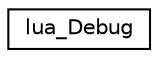 digraph "Graphical Class Hierarchy"
{
  edge [fontname="Helvetica",fontsize="10",labelfontname="Helvetica",labelfontsize="10"];
  node [fontname="Helvetica",fontsize="10",shape=record];
  rankdir="LR";
  Node1 [label="lua_Debug",height=0.2,width=0.4,color="black", fillcolor="white", style="filled",URL="$structlua___debug.html"];
}
